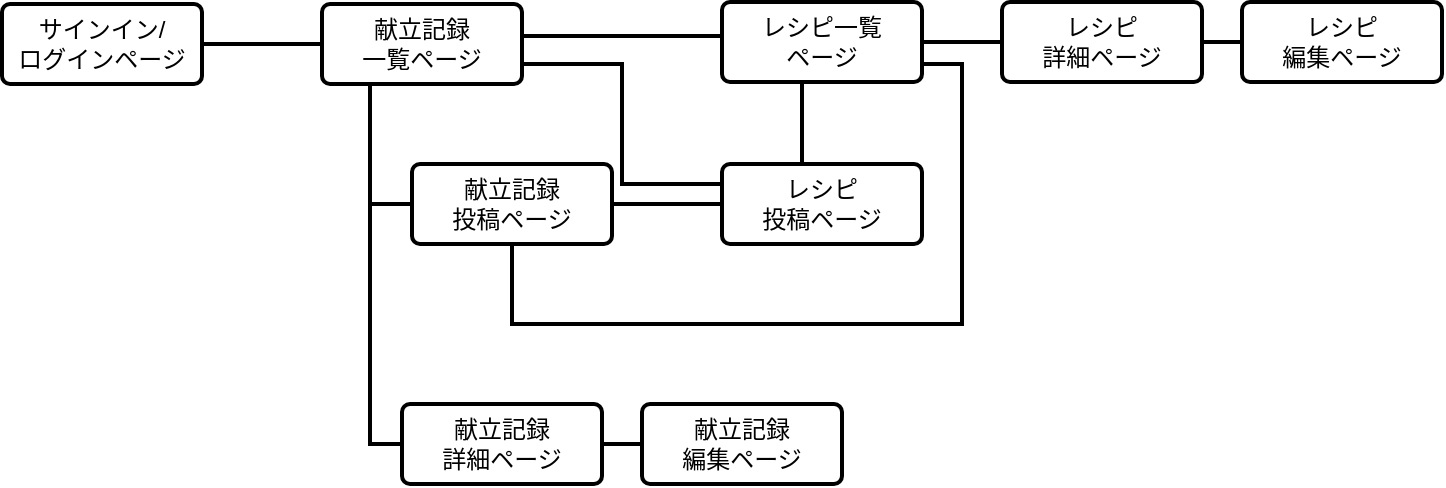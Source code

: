 <mxfile>
    <diagram id="vxXeRlLMrYc6vkPw3aKK" name="ページ1">
        <mxGraphModel dx="781" dy="674" grid="1" gridSize="10" guides="1" tooltips="1" connect="1" arrows="1" fold="1" page="1" pageScale="1" pageWidth="827" pageHeight="1169" background="#ffffff" math="0" shadow="0">
            <root>
                <mxCell id="0"/>
                <mxCell id="1" parent="0"/>
                <mxCell id="18" style="edgeStyle=orthogonalEdgeStyle;rounded=0;html=1;exitX=1;exitY=0.5;exitDx=0;exitDy=0;entryX=0;entryY=0.5;entryDx=0;entryDy=0;endArrow=none;endFill=0;strokeColor=#000000;strokeWidth=2;" parent="1" source="2" target="3" edge="1">
                    <mxGeometry relative="1" as="geometry"/>
                </mxCell>
                <mxCell id="2" value="サインイン/&lt;br&gt;ログインページ" style="rounded=1;arcSize=10;whiteSpace=wrap;html=1;align=center;fillColor=none;fontColor=#000000;labelBorderColor=none;strokeColor=#000000;strokeWidth=2;" parent="1" vertex="1">
                    <mxGeometry x="40" y="120" width="100" height="40" as="geometry"/>
                </mxCell>
                <mxCell id="14" style="edgeStyle=orthogonalEdgeStyle;html=1;entryX=0;entryY=0.5;entryDx=0;entryDy=0;endArrow=none;endFill=0;rounded=0;strokeColor=#000000;strokeWidth=2;" parent="1" target="4" edge="1">
                    <mxGeometry relative="1" as="geometry">
                        <mxPoint x="224" y="160" as="sourcePoint"/>
                        <Array as="points">
                            <mxPoint x="224" y="220"/>
                        </Array>
                        <mxPoint x="239" y="220" as="targetPoint"/>
                    </mxGeometry>
                </mxCell>
                <mxCell id="17" style="edgeStyle=orthogonalEdgeStyle;rounded=0;html=1;exitX=1;exitY=0.5;exitDx=0;exitDy=0;entryX=0;entryY=0.5;entryDx=0;entryDy=0;endArrow=none;endFill=0;strokeColor=#000000;strokeWidth=2;" parent="1" edge="1">
                    <mxGeometry relative="1" as="geometry">
                        <mxPoint x="300" y="136" as="sourcePoint"/>
                        <mxPoint x="400" y="136" as="targetPoint"/>
                    </mxGeometry>
                </mxCell>
                <mxCell id="3" value="献立記録&lt;br&gt;一覧ページ" style="rounded=1;arcSize=10;whiteSpace=wrap;html=1;align=center;fillColor=none;fontColor=#000000;labelBorderColor=none;strokeColor=#000000;strokeWidth=2;" parent="1" vertex="1">
                    <mxGeometry x="200" y="120" width="100" height="40" as="geometry"/>
                </mxCell>
                <mxCell id="21" style="edgeStyle=orthogonalEdgeStyle;rounded=0;html=1;exitX=1;exitY=0.5;exitDx=0;exitDy=0;entryX=0;entryY=0.5;entryDx=0;entryDy=0;endArrow=none;endFill=0;strokeColor=#000000;strokeWidth=2;" parent="1" source="4" target="8" edge="1">
                    <mxGeometry relative="1" as="geometry"/>
                </mxCell>
                <mxCell id="4" value="献立記録&lt;br&gt;投稿ページ" style="rounded=1;arcSize=10;whiteSpace=wrap;html=1;align=center;fillColor=none;fontColor=#000000;labelBorderColor=none;strokeColor=#000000;strokeWidth=2;" parent="1" vertex="1">
                    <mxGeometry x="245" y="200" width="100" height="40" as="geometry"/>
                </mxCell>
                <mxCell id="12" style="edgeStyle=orthogonalEdgeStyle;html=1;exitX=0;exitY=0.5;exitDx=0;exitDy=0;entryX=0.25;entryY=1;entryDx=0;entryDy=0;endArrow=none;endFill=0;rounded=0;strokeColor=#000000;strokeWidth=2;" parent="1" source="5" edge="1">
                    <mxGeometry relative="1" as="geometry">
                        <mxPoint x="239" y="320" as="sourcePoint"/>
                        <mxPoint x="224" y="160" as="targetPoint"/>
                        <Array as="points">
                            <mxPoint x="224" y="340"/>
                        </Array>
                    </mxGeometry>
                </mxCell>
                <mxCell id="15" style="edgeStyle=orthogonalEdgeStyle;rounded=0;html=1;exitX=1;exitY=0.5;exitDx=0;exitDy=0;entryX=0;entryY=0.5;entryDx=0;entryDy=0;endArrow=none;endFill=0;strokeColor=#000000;strokeWidth=2;" parent="1" source="5" target="6" edge="1">
                    <mxGeometry relative="1" as="geometry"/>
                </mxCell>
                <mxCell id="5" value="献立記録&lt;br&gt;詳細ページ" style="rounded=1;arcSize=10;whiteSpace=wrap;html=1;align=center;fillColor=none;fontColor=#000000;labelBorderColor=none;strokeColor=#000000;strokeWidth=2;" parent="1" vertex="1">
                    <mxGeometry x="240" y="320" width="100" height="40" as="geometry"/>
                </mxCell>
                <mxCell id="6" value="献立記録&lt;br&gt;編集ページ" style="rounded=1;arcSize=10;whiteSpace=wrap;html=1;align=center;fillColor=none;fontColor=#000000;labelBorderColor=none;strokeColor=#000000;strokeWidth=2;" parent="1" vertex="1">
                    <mxGeometry x="360" y="320" width="100" height="40" as="geometry"/>
                </mxCell>
                <mxCell id="16" style="edgeStyle=orthogonalEdgeStyle;rounded=0;html=1;exitX=1;exitY=0.75;exitDx=0;exitDy=0;entryX=0;entryY=0.25;entryDx=0;entryDy=0;endArrow=none;endFill=0;strokeColor=#000000;strokeWidth=2;" parent="1" source="3" target="8" edge="1">
                    <mxGeometry relative="1" as="geometry"/>
                </mxCell>
                <mxCell id="23" style="edgeStyle=orthogonalEdgeStyle;rounded=0;html=1;exitX=1;exitY=0.5;exitDx=0;exitDy=0;entryX=0;entryY=0.5;entryDx=0;entryDy=0;endArrow=none;endFill=0;strokeColor=#000000;strokeWidth=2;" parent="1" source="7" target="9" edge="1">
                    <mxGeometry relative="1" as="geometry"/>
                </mxCell>
                <mxCell id="24" style="edgeStyle=orthogonalEdgeStyle;rounded=0;html=1;exitX=0.5;exitY=1;exitDx=0;exitDy=0;entryX=0.1;entryY=0;entryDx=0;entryDy=0;entryPerimeter=0;endArrow=none;endFill=0;strokeColor=#000000;strokeWidth=2;" parent="1" edge="1">
                    <mxGeometry relative="1" as="geometry">
                        <mxPoint x="440" y="160" as="sourcePoint"/>
                        <mxPoint x="440" y="200" as="targetPoint"/>
                        <Array as="points">
                            <mxPoint x="440" y="190"/>
                            <mxPoint x="440" y="190"/>
                        </Array>
                    </mxGeometry>
                </mxCell>
                <mxCell id="7" value="レシピ一覧&lt;br&gt;ページ" style="rounded=1;arcSize=10;whiteSpace=wrap;html=1;align=center;fillColor=none;fontColor=#000000;labelBorderColor=none;strokeColor=#000000;strokeWidth=2;" parent="1" vertex="1">
                    <mxGeometry x="400" y="119" width="100" height="40" as="geometry"/>
                </mxCell>
                <mxCell id="8" value="レシピ&lt;br&gt;投稿ページ" style="rounded=1;arcSize=10;whiteSpace=wrap;html=1;align=center;fillColor=none;fontColor=#000000;labelBorderColor=none;strokeColor=#000000;strokeWidth=2;" parent="1" vertex="1">
                    <mxGeometry x="400" y="200" width="100" height="40" as="geometry"/>
                </mxCell>
                <mxCell id="20" style="edgeStyle=orthogonalEdgeStyle;rounded=0;html=1;exitX=1;exitY=0.5;exitDx=0;exitDy=0;entryX=0;entryY=0.5;entryDx=0;entryDy=0;endArrow=none;endFill=0;entryPerimeter=0;strokeColor=#000000;strokeWidth=2;" parent="1" source="9" target="10" edge="1">
                    <mxGeometry relative="1" as="geometry"/>
                </mxCell>
                <mxCell id="9" value="レシピ&lt;br&gt;詳細ページ" style="rounded=1;arcSize=10;whiteSpace=wrap;html=1;align=center;fillColor=none;fontColor=#000000;labelBorderColor=none;strokeColor=#000000;strokeWidth=2;" parent="1" vertex="1">
                    <mxGeometry x="540" y="119" width="100" height="40" as="geometry"/>
                </mxCell>
                <mxCell id="10" value="レシピ&lt;br&gt;編集ページ" style="rounded=1;arcSize=10;whiteSpace=wrap;html=1;align=center;fillColor=none;fontColor=#000000;labelBorderColor=none;strokeColor=#000000;strokeWidth=2;" parent="1" vertex="1">
                    <mxGeometry x="660" y="119" width="100" height="40" as="geometry"/>
                </mxCell>
                <mxCell id="28" style="edgeStyle=orthogonalEdgeStyle;rounded=0;html=1;endArrow=none;endFill=0;strokeColor=#000000;strokeWidth=2;" edge="1" parent="1" source="7" target="4">
                    <mxGeometry relative="1" as="geometry">
                        <mxPoint x="328" y="194" as="sourcePoint"/>
                        <mxPoint x="428" y="254" as="targetPoint"/>
                        <Array as="points">
                            <mxPoint x="520" y="150"/>
                            <mxPoint x="520" y="280"/>
                            <mxPoint x="295" y="280"/>
                        </Array>
                    </mxGeometry>
                </mxCell>
            </root>
        </mxGraphModel>
    </diagram>
</mxfile>